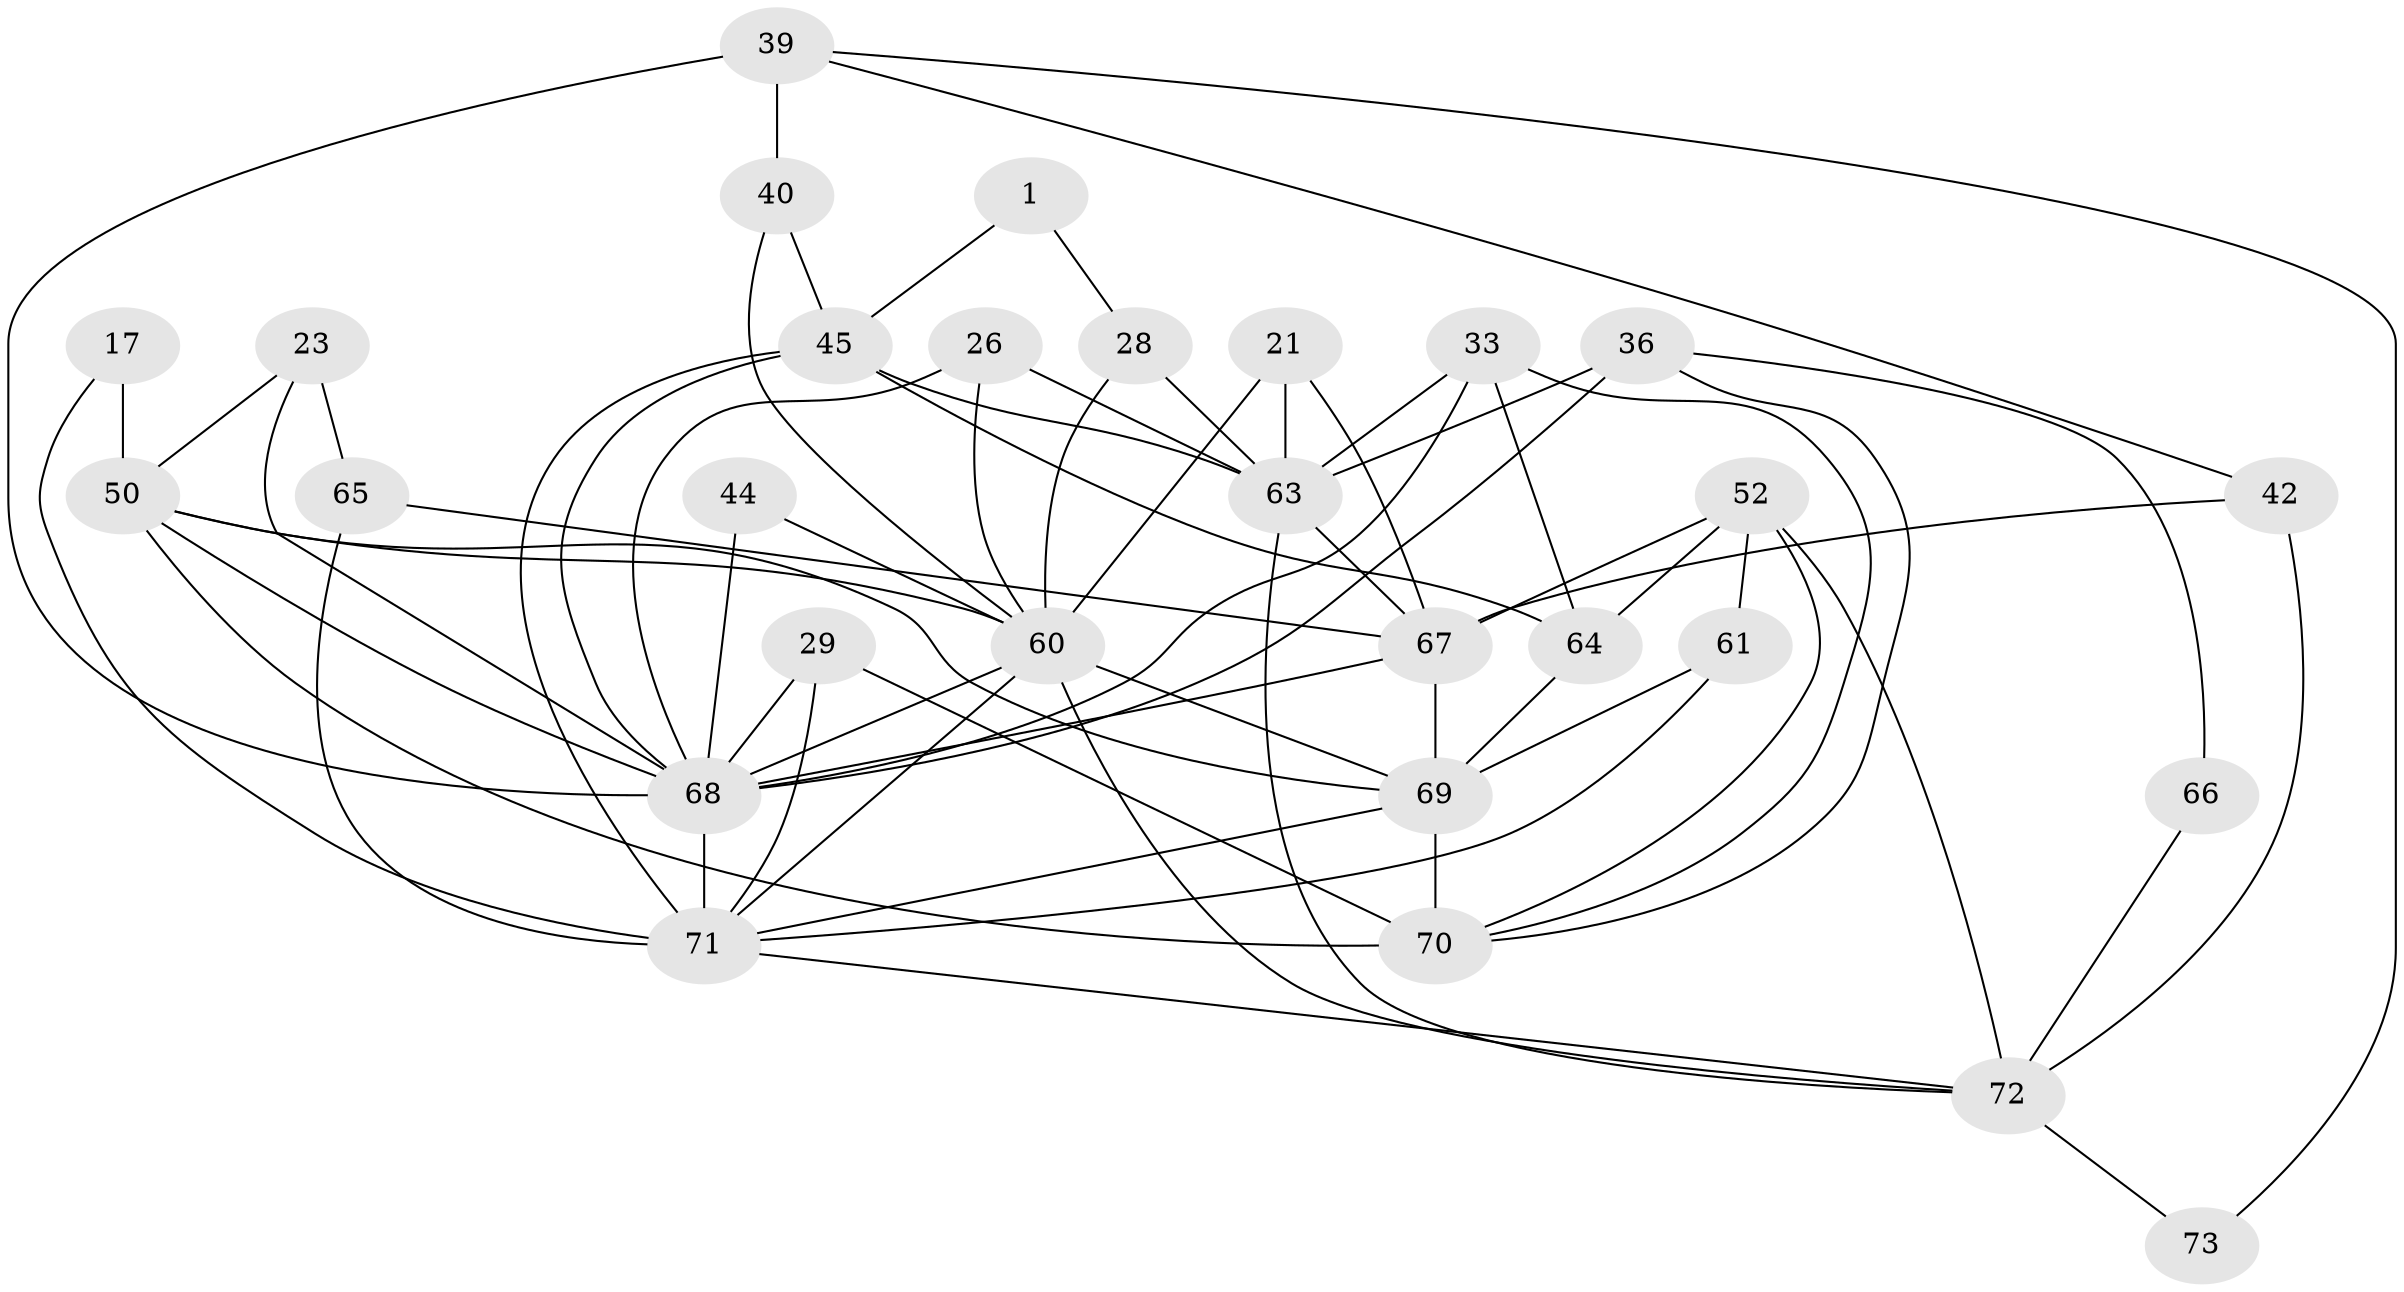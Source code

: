 // original degree distribution, {2: 0.1232876712328767, 4: 0.3150684931506849, 6: 0.0684931506849315, 3: 0.273972602739726, 5: 0.1643835616438356, 9: 0.0273972602739726, 7: 0.0273972602739726}
// Generated by graph-tools (version 1.1) at 2025/52/03/04/25 21:52:06]
// undirected, 29 vertices, 68 edges
graph export_dot {
graph [start="1"]
  node [color=gray90,style=filled];
  1;
  17;
  21;
  23;
  26 [super="+11+22"];
  28;
  29;
  33;
  36;
  39;
  40;
  42;
  44;
  45 [super="+43"];
  50 [super="+24"];
  52 [super="+7"];
  60 [super="+46+47"];
  61 [super="+20"];
  63 [super="+59"];
  64 [super="+14"];
  65 [super="+54"];
  66;
  67 [super="+5+58+51"];
  68 [super="+48+38+57"];
  69 [super="+49+62"];
  70 [super="+15"];
  71 [super="+37+35"];
  72 [super="+56"];
  73;
  1 -- 28;
  1 -- 45;
  17 -- 71;
  17 -- 50;
  21 -- 63 [weight=2];
  21 -- 67;
  21 -- 60;
  23 -- 65 [weight=2];
  23 -- 68;
  23 -- 50;
  26 -- 63 [weight=2];
  26 -- 68 [weight=4];
  26 -- 60;
  28 -- 63 [weight=2];
  28 -- 60;
  29 -- 70;
  29 -- 71 [weight=2];
  29 -- 68;
  33 -- 64;
  33 -- 63;
  33 -- 70;
  33 -- 68;
  36 -- 66;
  36 -- 70;
  36 -- 63 [weight=2];
  36 -- 68 [weight=2];
  39 -- 40;
  39 -- 42;
  39 -- 73;
  39 -- 68 [weight=2];
  40 -- 45;
  40 -- 60;
  42 -- 67;
  42 -- 72;
  44 -- 68 [weight=2];
  44 -- 60;
  45 -- 63;
  45 -- 71 [weight=2];
  45 -- 64;
  45 -- 68;
  50 -- 60 [weight=3];
  50 -- 70;
  50 -- 68;
  50 -- 69;
  52 -- 70;
  52 -- 61 [weight=2];
  52 -- 64 [weight=2];
  52 -- 72 [weight=2];
  52 -- 67;
  60 -- 68 [weight=2];
  60 -- 69;
  60 -- 71;
  60 -- 72;
  61 -- 69;
  61 -- 71 [weight=2];
  63 -- 72;
  63 -- 67 [weight=2];
  64 -- 69;
  65 -- 71;
  65 -- 67;
  66 -- 72;
  67 -- 69 [weight=2];
  67 -- 68 [weight=2];
  68 -- 71 [weight=5];
  69 -- 70 [weight=2];
  69 -- 71;
  71 -- 72 [weight=2];
  72 -- 73;
}

